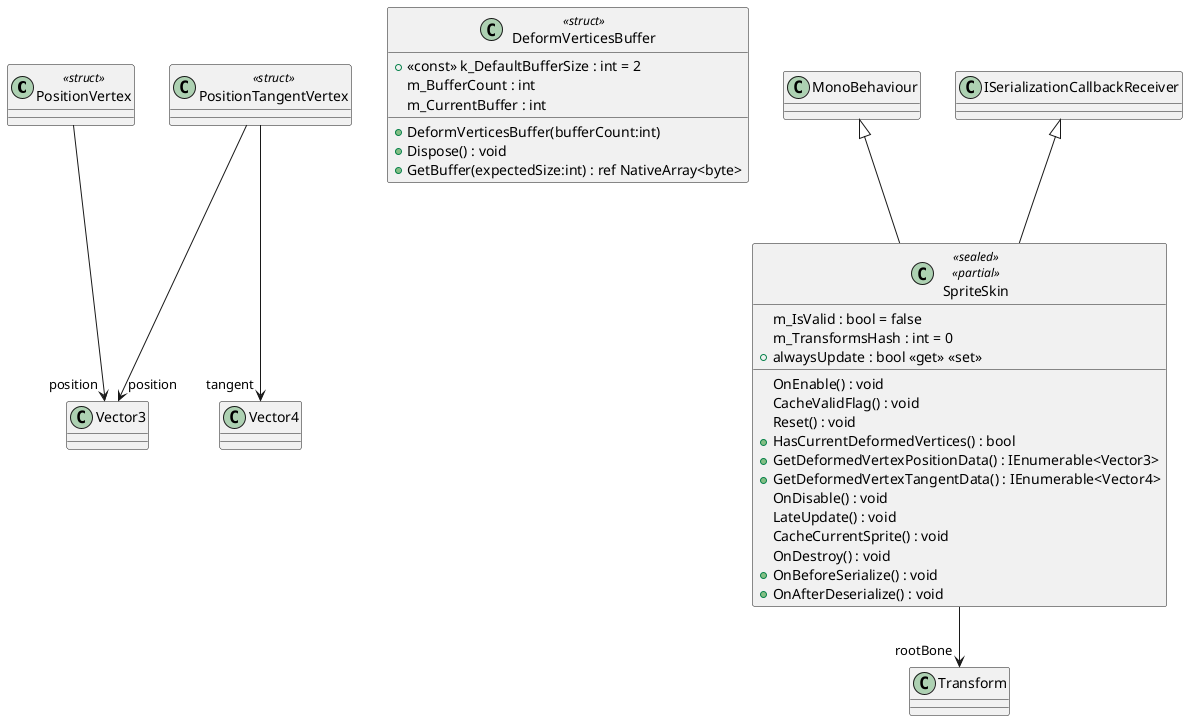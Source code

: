@startuml
class PositionVertex <<struct>> {
}
class PositionTangentVertex <<struct>> {
}
class DeformVerticesBuffer <<struct>> {
    + <<const>> k_DefaultBufferSize : int = 2
    m_BufferCount : int
    m_CurrentBuffer : int
    + DeformVerticesBuffer(bufferCount:int)
    + Dispose() : void
    + GetBuffer(expectedSize:int) : ref NativeArray<byte>
}
class SpriteSkin <<sealed>> <<partial>> {
    m_IsValid : bool = false
    m_TransformsHash : int = 0
    OnEnable() : void
    CacheValidFlag() : void
    Reset() : void
    + HasCurrentDeformedVertices() : bool
    + GetDeformedVertexPositionData() : IEnumerable<Vector3>
    + GetDeformedVertexTangentData() : IEnumerable<Vector4>
    OnDisable() : void
    LateUpdate() : void
    CacheCurrentSprite() : void
    + alwaysUpdate : bool <<get>> <<set>>
    OnDestroy() : void
    + OnBeforeSerialize() : void
    + OnAfterDeserialize() : void
}
PositionVertex --> "position" Vector3
PositionTangentVertex --> "position" Vector3
PositionTangentVertex --> "tangent" Vector4
MonoBehaviour <|-- SpriteSkin
ISerializationCallbackReceiver <|-- SpriteSkin
SpriteSkin --> "rootBone" Transform
@enduml
